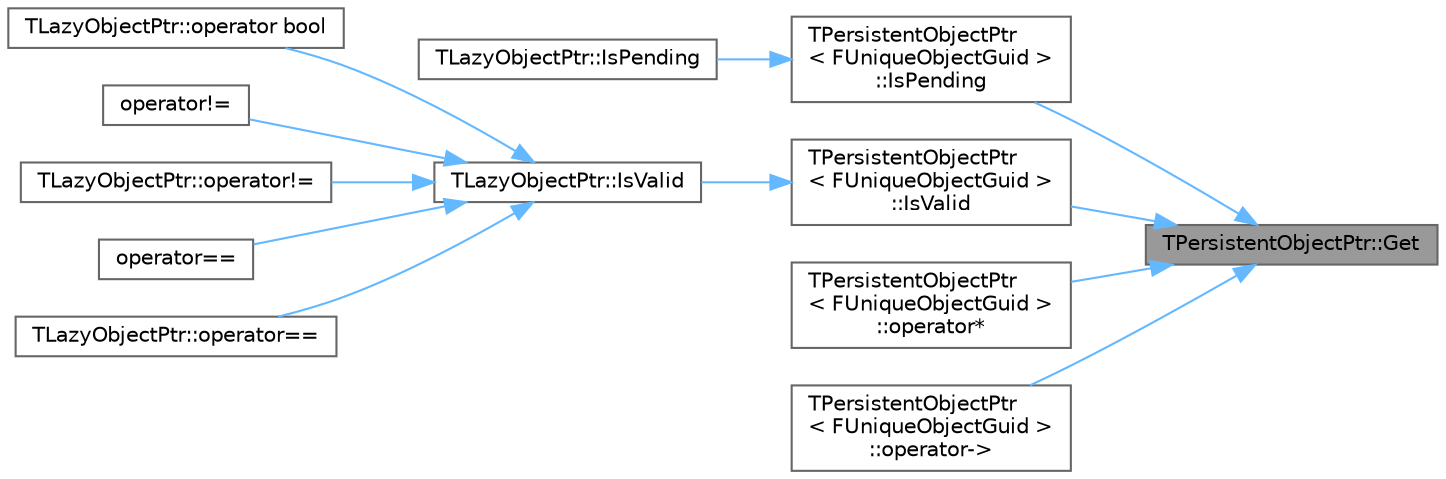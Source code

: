digraph "TPersistentObjectPtr::Get"
{
 // INTERACTIVE_SVG=YES
 // LATEX_PDF_SIZE
  bgcolor="transparent";
  edge [fontname=Helvetica,fontsize=10,labelfontname=Helvetica,labelfontsize=10];
  node [fontname=Helvetica,fontsize=10,shape=box,height=0.2,width=0.4];
  rankdir="RL";
  Node1 [id="Node000001",label="TPersistentObjectPtr::Get",height=0.2,width=0.4,color="gray40", fillcolor="grey60", style="filled", fontcolor="black",tooltip="Dereference the pointer, which may cause it to become valid again."];
  Node1 -> Node2 [id="edge1_Node000001_Node000002",dir="back",color="steelblue1",style="solid",tooltip=" "];
  Node2 [id="Node000002",label="TPersistentObjectPtr\l\< FUniqueObjectGuid \>\l::IsPending",height=0.2,width=0.4,color="grey40", fillcolor="white", style="filled",URL="$d5/dce/structTPersistentObjectPtr.html#a13a51e8a77e30e760324b47b3e5c4485",tooltip=" "];
  Node2 -> Node3 [id="edge2_Node000002_Node000003",dir="back",color="steelblue1",style="solid",tooltip=" "];
  Node3 [id="Node000003",label="TLazyObjectPtr::IsPending",height=0.2,width=0.4,color="grey40", fillcolor="white", style="filled",URL="$d5/d73/structTLazyObjectPtr.html#aedda469bee6002aa57b852c276387d32",tooltip="Test if this does not point to a live UObject, but may in the future."];
  Node1 -> Node4 [id="edge3_Node000001_Node000004",dir="back",color="steelblue1",style="solid",tooltip=" "];
  Node4 [id="Node000004",label="TPersistentObjectPtr\l\< FUniqueObjectGuid \>\l::IsValid",height=0.2,width=0.4,color="grey40", fillcolor="white", style="filled",URL="$d5/dce/structTPersistentObjectPtr.html#a49afb0f728beca50c8e80c3a9d62d6a6",tooltip=" "];
  Node4 -> Node5 [id="edge4_Node000004_Node000005",dir="back",color="steelblue1",style="solid",tooltip=" "];
  Node5 [id="Node000005",label="TLazyObjectPtr::IsValid",height=0.2,width=0.4,color="grey40", fillcolor="white", style="filled",URL="$d5/d73/structTLazyObjectPtr.html#aae8bdfdd3762b785fccce591d0e3d31f",tooltip="Test if this points to a live UObject."];
  Node5 -> Node6 [id="edge5_Node000005_Node000006",dir="back",color="steelblue1",style="solid",tooltip=" "];
  Node6 [id="Node000006",label="TLazyObjectPtr::operator bool",height=0.2,width=0.4,color="grey40", fillcolor="white", style="filled",URL="$d5/d73/structTLazyObjectPtr.html#a05d85ed2e4ca80d5929440a6ba094d45",tooltip="Dereference lazy pointer to see if it points somewhere valid."];
  Node5 -> Node7 [id="edge6_Node000005_Node000007",dir="back",color="steelblue1",style="solid",tooltip=" "];
  Node7 [id="Node000007",label="operator!=",height=0.2,width=0.4,color="grey40", fillcolor="white", style="filled",URL="$d0/d2a/LazyObjectPtr_8h.html#a9dbfe556be0e5f7cb9c0e7451b91333d",tooltip="Compare for inequality with null."];
  Node5 -> Node8 [id="edge7_Node000005_Node000008",dir="back",color="steelblue1",style="solid",tooltip=" "];
  Node8 [id="Node000008",label="TLazyObjectPtr::operator!=",height=0.2,width=0.4,color="grey40", fillcolor="white", style="filled",URL="$d5/d73/structTLazyObjectPtr.html#abef44baa9f5dd7f76ce05163dd60f6d5",tooltip="Compare for inequality with null."];
  Node5 -> Node9 [id="edge8_Node000005_Node000009",dir="back",color="steelblue1",style="solid",tooltip=" "];
  Node9 [id="Node000009",label="operator==",height=0.2,width=0.4,color="grey40", fillcolor="white", style="filled",URL="$d0/d2a/LazyObjectPtr_8h.html#a47926c5da5d5ca80fee3a5080faec478",tooltip="Compare to null."];
  Node5 -> Node10 [id="edge9_Node000005_Node000010",dir="back",color="steelblue1",style="solid",tooltip=" "];
  Node10 [id="Node000010",label="TLazyObjectPtr::operator==",height=0.2,width=0.4,color="grey40", fillcolor="white", style="filled",URL="$d5/d73/structTLazyObjectPtr.html#a206abb111668b13e8aeb2f3a22365a63",tooltip="Compare to null."];
  Node1 -> Node11 [id="edge10_Node000001_Node000011",dir="back",color="steelblue1",style="solid",tooltip=" "];
  Node11 [id="Node000011",label="TPersistentObjectPtr\l\< FUniqueObjectGuid \>\l::operator*",height=0.2,width=0.4,color="grey40", fillcolor="white", style="filled",URL="$d5/dce/structTPersistentObjectPtr.html#ac45151887b7a1484f4698379781d59a3",tooltip=" "];
  Node1 -> Node12 [id="edge11_Node000001_Node000012",dir="back",color="steelblue1",style="solid",tooltip=" "];
  Node12 [id="Node000012",label="TPersistentObjectPtr\l\< FUniqueObjectGuid \>\l::operator-\>",height=0.2,width=0.4,color="grey40", fillcolor="white", style="filled",URL="$d5/dce/structTPersistentObjectPtr.html#a1ecba79a6fe56bb1c00a254a3f789905",tooltip=" "];
}
